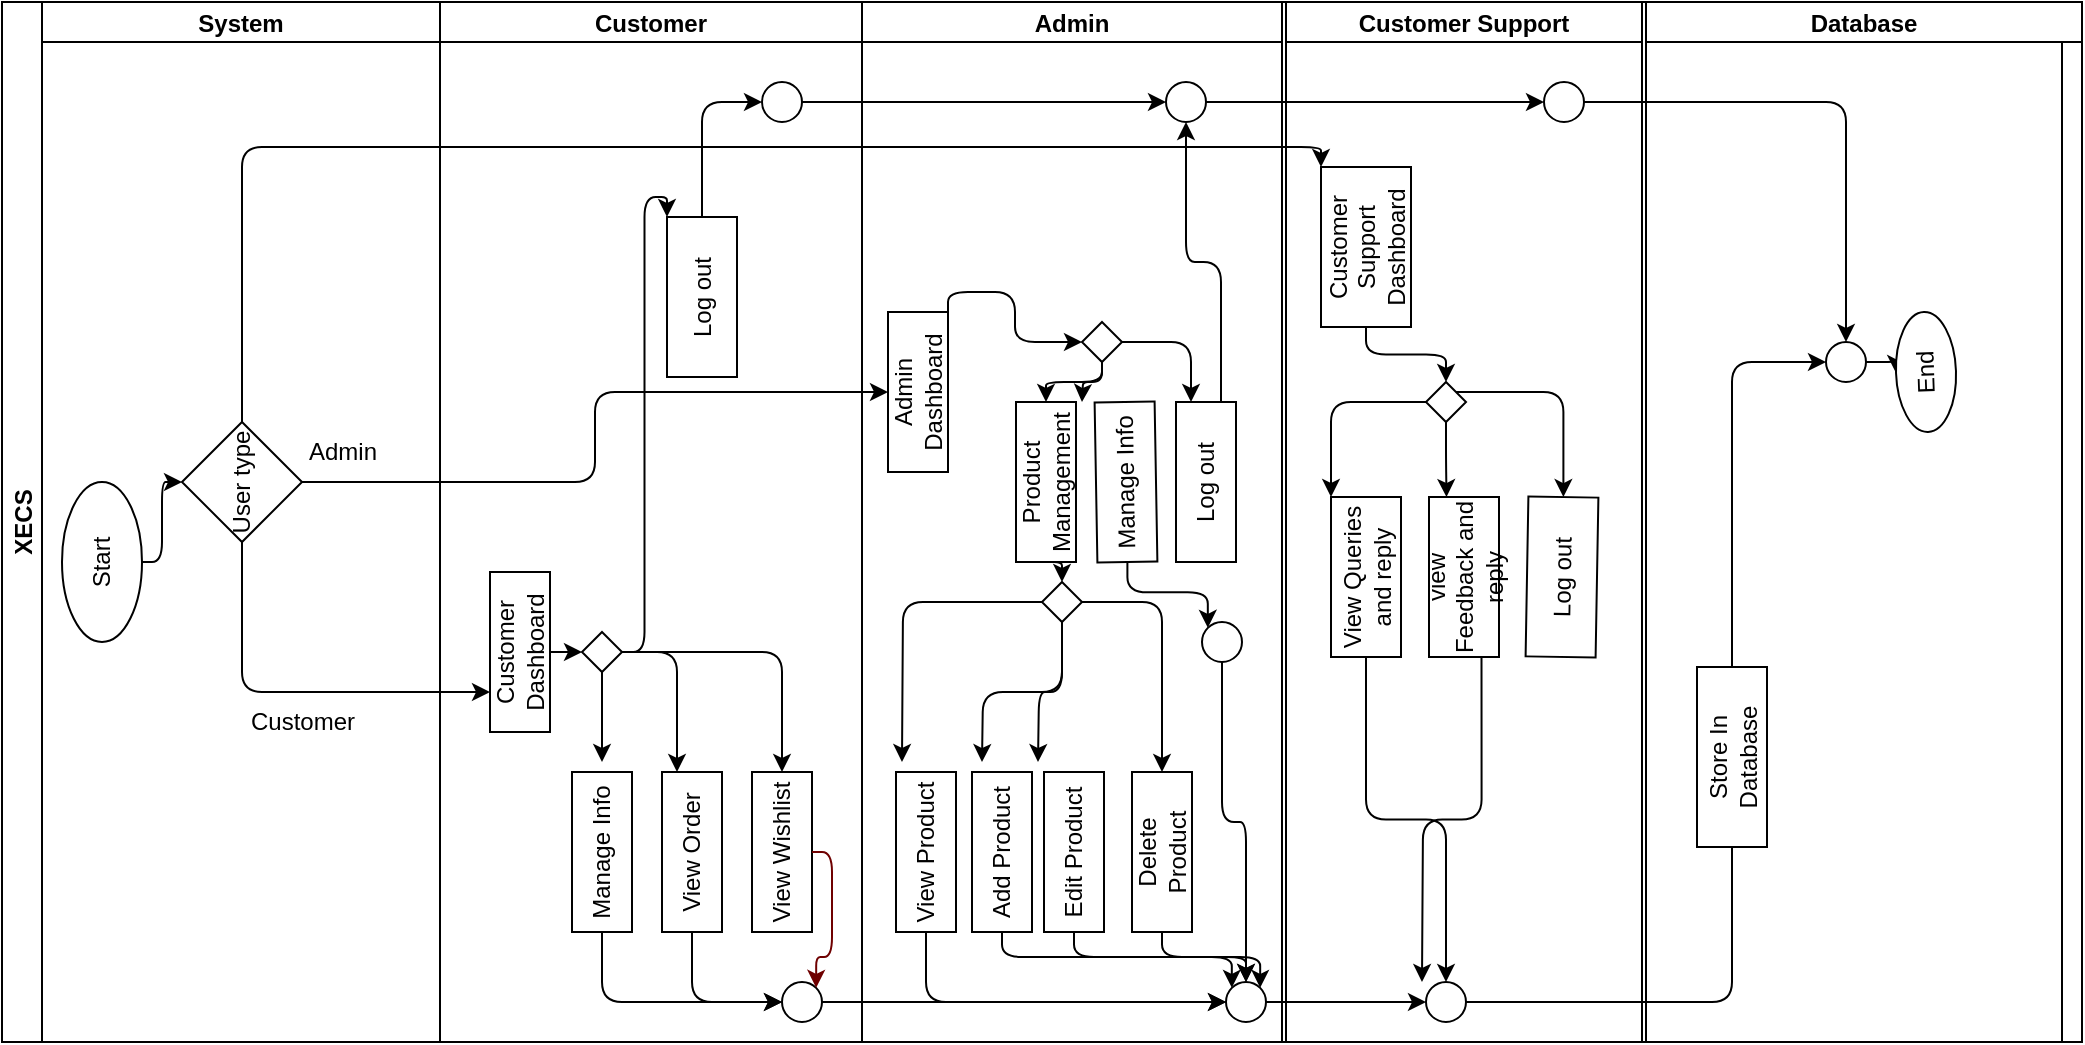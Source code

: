 <mxfile>
    <diagram id="C-kBC4iiiGsOG91yGyOT" name="Page-1">
        <mxGraphModel dx="868" dy="470" grid="1" gridSize="10" guides="1" tooltips="1" connect="1" arrows="1" fold="1" page="1" pageScale="1" pageWidth="850" pageHeight="1100" background="none" math="0" shadow="0">
            <root>
                <mxCell id="0"/>
                <mxCell id="1" parent="0"/>
                <mxCell id="46" style="edgeStyle=orthogonalEdgeStyle;html=1;exitX=0.5;exitY=1;exitDx=0;exitDy=0;" parent="1" source="8" edge="1">
                    <mxGeometry relative="1" as="geometry">
                        <mxPoint x="330" y="395" as="targetPoint"/>
                    </mxGeometry>
                </mxCell>
                <mxCell id="47" style="edgeStyle=orthogonalEdgeStyle;html=1;exitX=0.5;exitY=1;exitDx=0;exitDy=0;" parent="1" source="40" edge="1">
                    <mxGeometry relative="1" as="geometry">
                        <mxPoint x="340" y="450" as="targetPoint"/>
                    </mxGeometry>
                </mxCell>
                <mxCell id="2" value="XECS" style="swimlane;childLayout=stackLayout;resizeParent=1;resizeParentMax=0;startSize=20;horizontal=0;horizontalStack=1;container=0;" parent="1" vertex="1">
                    <mxGeometry x="40" y="70" width="1030" height="520" as="geometry"/>
                </mxCell>
                <mxCell id="3" value="System" style="swimlane;startSize=20;container=0;" parent="1" vertex="1">
                    <mxGeometry x="60" y="70" width="199" height="520" as="geometry"/>
                </mxCell>
                <mxCell id="7" value="User type" style="rhombus;whiteSpace=wrap;html=1;rotation=-90;container=0;" parent="3" vertex="1">
                    <mxGeometry x="70" y="210" width="60" height="60" as="geometry"/>
                </mxCell>
                <mxCell id="127" value="Admin" style="text;html=1;align=center;verticalAlign=middle;resizable=0;points=[];autosize=1;strokeColor=none;fillColor=none;" parent="3" vertex="1">
                    <mxGeometry x="120" y="210" width="60" height="30" as="geometry"/>
                </mxCell>
                <mxCell id="4" value="Customer" style="swimlane;startSize=20;container=0;" parent="1" vertex="1">
                    <mxGeometry x="259" y="70" width="211" height="520" as="geometry"/>
                </mxCell>
                <mxCell id="195" value="" style="ellipse;whiteSpace=wrap;html=1;aspect=fixed;" parent="4" vertex="1">
                    <mxGeometry x="171" y="490" width="20" height="20" as="geometry"/>
                </mxCell>
                <mxCell id="219" value="" style="ellipse;whiteSpace=wrap;html=1;aspect=fixed;" parent="4" vertex="1">
                    <mxGeometry x="161" y="40" width="20" height="20" as="geometry"/>
                </mxCell>
                <mxCell id="221" style="edgeStyle=orthogonalEdgeStyle;html=1;exitX=1;exitY=0.5;exitDx=0;exitDy=0;entryX=0;entryY=0.5;entryDx=0;entryDy=0;" parent="4" source="29" target="219" edge="1">
                    <mxGeometry relative="1" as="geometry"/>
                </mxCell>
                <mxCell id="29" value="Log out" style="rounded=0;whiteSpace=wrap;html=1;rotation=-90;container=0;" parent="4" vertex="1">
                    <mxGeometry x="91" y="130" width="80" height="35" as="geometry"/>
                </mxCell>
                <mxCell id="12" value="View Wishlist" style="rounded=0;whiteSpace=wrap;html=1;rotation=-90;container=0;" parent="4" vertex="1">
                    <mxGeometry x="131" y="410" width="80" height="30" as="geometry"/>
                </mxCell>
                <mxCell id="196" style="edgeStyle=orthogonalEdgeStyle;html=1;exitX=0.5;exitY=1;exitDx=0;exitDy=0;entryX=1;entryY=0;entryDx=0;entryDy=0;fillColor=#a20025;strokeColor=#6F0000;" parent="4" source="12" target="195" edge="1">
                    <mxGeometry relative="1" as="geometry"/>
                </mxCell>
                <mxCell id="5" value="Admin" style="swimlane;startSize=20;container=0;" parent="1" vertex="1">
                    <mxGeometry x="470" y="70" width="210" height="520" as="geometry"/>
                </mxCell>
                <mxCell id="94" style="edgeStyle=orthogonalEdgeStyle;html=1;exitX=0;exitY=0.5;exitDx=0;exitDy=0;entryX=0.5;entryY=0;entryDx=0;entryDy=0;" parent="5" source="17" target="88" edge="1">
                    <mxGeometry relative="1" as="geometry"/>
                </mxCell>
                <mxCell id="17" value="Product Management" style="rounded=0;whiteSpace=wrap;html=1;rotation=-90;container=0;" parent="5" vertex="1">
                    <mxGeometry x="52" y="225" width="80" height="30" as="geometry"/>
                </mxCell>
                <mxCell id="201" style="edgeStyle=orthogonalEdgeStyle;html=1;exitX=0;exitY=0.5;exitDx=0;exitDy=0;entryX=0;entryY=0.5;entryDx=0;entryDy=0;" parent="5" source="18" target="200" edge="1">
                    <mxGeometry relative="1" as="geometry"/>
                </mxCell>
                <mxCell id="18" value="View Product" style="rounded=0;whiteSpace=wrap;html=1;rotation=-90;container=0;" parent="5" vertex="1">
                    <mxGeometry x="-8" y="410" width="80" height="30" as="geometry"/>
                </mxCell>
                <mxCell id="202" style="edgeStyle=orthogonalEdgeStyle;html=1;exitX=0;exitY=0.5;exitDx=0;exitDy=0;entryX=0;entryY=0;entryDx=0;entryDy=0;" parent="5" source="21" target="200" edge="1">
                    <mxGeometry relative="1" as="geometry"/>
                </mxCell>
                <mxCell id="21" value="Add Product" style="rounded=0;whiteSpace=wrap;html=1;rotation=-90;container=0;" parent="5" vertex="1">
                    <mxGeometry x="30" y="410" width="80" height="30" as="geometry"/>
                </mxCell>
                <mxCell id="203" style="edgeStyle=orthogonalEdgeStyle;html=1;exitX=0;exitY=0.5;exitDx=0;exitDy=0;entryX=1;entryY=0;entryDx=0;entryDy=0;" parent="5" source="20" target="200" edge="1">
                    <mxGeometry relative="1" as="geometry"/>
                </mxCell>
                <mxCell id="20" value="Edit Product" style="rounded=0;whiteSpace=wrap;html=1;container=0;rotation=-90;" parent="5" vertex="1">
                    <mxGeometry x="66" y="410" width="80" height="30" as="geometry"/>
                </mxCell>
                <mxCell id="204" style="edgeStyle=orthogonalEdgeStyle;html=1;exitX=0;exitY=0.5;exitDx=0;exitDy=0;entryX=0.5;entryY=0;entryDx=0;entryDy=0;" parent="5" source="19" target="200" edge="1">
                    <mxGeometry relative="1" as="geometry"/>
                </mxCell>
                <mxCell id="19" value="Delete Product" style="rounded=0;whiteSpace=wrap;html=1;container=0;rotation=-90;" parent="5" vertex="1">
                    <mxGeometry x="110" y="410" width="80" height="30" as="geometry"/>
                </mxCell>
                <mxCell id="207" style="edgeStyle=orthogonalEdgeStyle;html=1;exitX=0;exitY=0.5;exitDx=0;exitDy=0;entryX=0;entryY=0;entryDx=0;entryDy=0;" parent="5" source="22" target="206" edge="1">
                    <mxGeometry relative="1" as="geometry"/>
                </mxCell>
                <mxCell id="22" value="Manage Info" style="rounded=0;whiteSpace=wrap;html=1;container=0;rotation=-91;" parent="5" vertex="1">
                    <mxGeometry x="92" y="225" width="80" height="30" as="geometry"/>
                </mxCell>
                <mxCell id="225" style="edgeStyle=orthogonalEdgeStyle;html=1;exitX=1;exitY=0.75;exitDx=0;exitDy=0;entryX=0.5;entryY=1;entryDx=0;entryDy=0;" parent="5" source="28" target="222" edge="1">
                    <mxGeometry relative="1" as="geometry"/>
                </mxCell>
                <mxCell id="28" value="Log out" style="rounded=0;whiteSpace=wrap;html=1;container=0;rotation=-90;" parent="5" vertex="1">
                    <mxGeometry x="132" y="225" width="80" height="30" as="geometry"/>
                </mxCell>
                <mxCell id="90" style="edgeStyle=orthogonalEdgeStyle;html=1;exitX=0.5;exitY=1;exitDx=0;exitDy=0;entryX=1;entryY=0.5;entryDx=0;entryDy=0;" parent="5" source="39" target="17" edge="1">
                    <mxGeometry relative="1" as="geometry"/>
                </mxCell>
                <mxCell id="92" style="edgeStyle=orthogonalEdgeStyle;html=1;exitX=1;exitY=0.5;exitDx=0;exitDy=0;entryX=1;entryY=0.25;entryDx=0;entryDy=0;" parent="5" source="39" target="28" edge="1">
                    <mxGeometry relative="1" as="geometry"/>
                </mxCell>
                <mxCell id="39" value="" style="rhombus;whiteSpace=wrap;html=1;container=0;" parent="5" vertex="1">
                    <mxGeometry x="110" y="160" width="20" height="20" as="geometry"/>
                </mxCell>
                <mxCell id="121" style="edgeStyle=orthogonalEdgeStyle;html=1;exitX=1;exitY=0.5;exitDx=0;exitDy=0;entryX=1;entryY=0.5;entryDx=0;entryDy=0;" parent="5" source="88" target="19" edge="1">
                    <mxGeometry relative="1" as="geometry"/>
                </mxCell>
                <mxCell id="88" value="" style="rhombus;whiteSpace=wrap;html=1;container=0;" parent="5" vertex="1">
                    <mxGeometry x="90" y="290" width="20" height="20" as="geometry"/>
                </mxCell>
                <mxCell id="6" value="Customer Support" style="swimlane;startSize=20;container=0;" parent="5" vertex="1">
                    <mxGeometry x="212" width="178" height="520" as="geometry"/>
                </mxCell>
                <mxCell id="10" value="Database" style="swimlane;startSize=20;container=0;" parent="6" vertex="1">
                    <mxGeometry x="180" width="218" height="520" as="geometry"/>
                </mxCell>
                <mxCell id="230" style="edgeStyle=orthogonalEdgeStyle;html=1;exitX=1;exitY=0.5;exitDx=0;exitDy=0;entryX=0.5;entryY=0;entryDx=0;entryDy=0;" parent="10" source="227" target="31" edge="1">
                    <mxGeometry relative="1" as="geometry"/>
                </mxCell>
                <mxCell id="227" value="" style="ellipse;whiteSpace=wrap;html=1;aspect=fixed;" parent="10" vertex="1">
                    <mxGeometry x="90" y="170" width="20" height="20" as="geometry"/>
                </mxCell>
                <mxCell id="31" value="End" style="ellipse;whiteSpace=wrap;html=1;rotation=-92;container=0;" parent="10" vertex="1">
                    <mxGeometry x="110" y="170" width="60" height="30" as="geometry"/>
                </mxCell>
                <mxCell id="153" style="edgeStyle=orthogonalEdgeStyle;html=1;exitX=0;exitY=0.5;exitDx=0;exitDy=0;entryX=0.5;entryY=0;entryDx=0;entryDy=0;" parent="6" source="132" target="87" edge="1">
                    <mxGeometry relative="1" as="geometry"/>
                </mxCell>
                <mxCell id="132" value="Customer Support Dashboard" style="rounded=0;whiteSpace=wrap;html=1;rotation=-90;container=0;" parent="6" vertex="1">
                    <mxGeometry y="100" width="80" height="45" as="geometry"/>
                </mxCell>
                <mxCell id="27" value="Log out" style="rounded=0;whiteSpace=wrap;html=1;container=0;rotation=-89;" parent="6" vertex="1">
                    <mxGeometry x="98" y="270" width="80" height="35" as="geometry"/>
                </mxCell>
                <mxCell id="212" style="edgeStyle=orthogonalEdgeStyle;html=1;exitX=0;exitY=0.5;exitDx=0;exitDy=0;entryX=0.5;entryY=0;entryDx=0;entryDy=0;" parent="6" source="24" target="211" edge="1">
                    <mxGeometry relative="1" as="geometry"/>
                </mxCell>
                <mxCell id="24" value="View Queries and reply" style="rounded=0;whiteSpace=wrap;html=1;container=0;rotation=-90;" parent="6" vertex="1">
                    <mxGeometry y="270" width="80" height="35" as="geometry"/>
                </mxCell>
                <mxCell id="26" value="view Feedback and reply" style="rounded=0;whiteSpace=wrap;html=1;container=0;rotation=-90;" parent="6" vertex="1">
                    <mxGeometry x="49" y="270" width="80" height="35" as="geometry"/>
                </mxCell>
                <mxCell id="193" style="edgeStyle=orthogonalEdgeStyle;html=1;exitX=0.5;exitY=1;exitDx=0;exitDy=0;entryX=1;entryY=0.25;entryDx=0;entryDy=0;" parent="6" source="87" target="26" edge="1">
                    <mxGeometry relative="1" as="geometry"/>
                </mxCell>
                <mxCell id="194" style="edgeStyle=orthogonalEdgeStyle;html=1;exitX=1;exitY=0;exitDx=0;exitDy=0;entryX=1;entryY=0.5;entryDx=0;entryDy=0;" parent="6" source="87" target="27" edge="1">
                    <mxGeometry relative="1" as="geometry"/>
                </mxCell>
                <mxCell id="87" value="" style="rhombus;whiteSpace=wrap;html=1;container=0;" parent="6" vertex="1">
                    <mxGeometry x="70" y="190" width="20" height="20" as="geometry"/>
                </mxCell>
                <mxCell id="211" value="" style="ellipse;whiteSpace=wrap;html=1;aspect=fixed;" parent="6" vertex="1">
                    <mxGeometry x="70" y="490" width="20" height="20" as="geometry"/>
                </mxCell>
                <mxCell id="228" style="edgeStyle=orthogonalEdgeStyle;html=1;exitX=1;exitY=0.5;exitDx=0;exitDy=0;entryX=0.5;entryY=0;entryDx=0;entryDy=0;" parent="6" source="223" target="227" edge="1">
                    <mxGeometry relative="1" as="geometry"/>
                </mxCell>
                <mxCell id="223" value="" style="ellipse;whiteSpace=wrap;html=1;aspect=fixed;" parent="6" vertex="1">
                    <mxGeometry x="129" y="40" width="20" height="20" as="geometry"/>
                </mxCell>
                <mxCell id="156" style="edgeStyle=orthogonalEdgeStyle;html=1;exitX=0;exitY=0.5;exitDx=0;exitDy=0;entryX=1;entryY=0;entryDx=0;entryDy=0;" parent="6" source="87" edge="1" target="24">
                    <mxGeometry relative="1" as="geometry">
                        <mxPoint x="8" y="250" as="targetPoint"/>
                    </mxGeometry>
                </mxCell>
                <mxCell id="215" style="edgeStyle=orthogonalEdgeStyle;html=1;exitX=1;exitY=0.5;exitDx=0;exitDy=0;entryX=0;entryY=0.5;entryDx=0;entryDy=0;" parent="5" source="200" target="211" edge="1">
                    <mxGeometry relative="1" as="geometry"/>
                </mxCell>
                <mxCell id="200" value="" style="ellipse;whiteSpace=wrap;html=1;aspect=fixed;" parent="5" vertex="1">
                    <mxGeometry x="182" y="490" width="20" height="20" as="geometry"/>
                </mxCell>
                <mxCell id="209" style="edgeStyle=orthogonalEdgeStyle;html=1;exitX=0.5;exitY=1;exitDx=0;exitDy=0;entryX=0.5;entryY=0;entryDx=0;entryDy=0;" parent="5" source="206" target="200" edge="1">
                    <mxGeometry relative="1" as="geometry"/>
                </mxCell>
                <mxCell id="206" value="" style="ellipse;whiteSpace=wrap;html=1;aspect=fixed;" parent="5" vertex="1">
                    <mxGeometry x="170" y="310" width="20" height="20" as="geometry"/>
                </mxCell>
                <mxCell id="226" style="edgeStyle=orthogonalEdgeStyle;html=1;exitX=1;exitY=0.5;exitDx=0;exitDy=0;entryX=0;entryY=0.5;entryDx=0;entryDy=0;" parent="5" source="222" target="223" edge="1">
                    <mxGeometry relative="1" as="geometry"/>
                </mxCell>
                <mxCell id="222" value="" style="ellipse;whiteSpace=wrap;html=1;aspect=fixed;" parent="5" vertex="1">
                    <mxGeometry x="152" y="40" width="20" height="20" as="geometry"/>
                </mxCell>
                <mxCell id="125" style="edgeStyle=orthogonalEdgeStyle;html=1;exitX=0.5;exitY=1;exitDx=0;exitDy=0;" parent="1" source="30" target="7" edge="1">
                    <mxGeometry relative="1" as="geometry"/>
                </mxCell>
                <mxCell id="30" value="Start" style="ellipse;whiteSpace=wrap;html=1;rotation=-90;container=0;" parent="1" vertex="1">
                    <mxGeometry x="50" y="330" width="80" height="40" as="geometry"/>
                </mxCell>
                <mxCell id="122" style="edgeStyle=orthogonalEdgeStyle;html=1;exitX=0;exitY=0.5;exitDx=0;exitDy=0;entryX=0.25;entryY=0;entryDx=0;entryDy=0;" parent="1" source="7" target="8" edge="1">
                    <mxGeometry relative="1" as="geometry"/>
                </mxCell>
                <mxCell id="8" value="Customer Dashboard" style="rounded=0;whiteSpace=wrap;html=1;rotation=-90;container=0;" parent="1" vertex="1">
                    <mxGeometry x="259" y="380" width="80" height="30" as="geometry"/>
                </mxCell>
                <mxCell id="197" style="edgeStyle=orthogonalEdgeStyle;html=1;exitX=0;exitY=0.5;exitDx=0;exitDy=0;entryX=0;entryY=0.5;entryDx=0;entryDy=0;" parent="1" source="11" target="195" edge="1">
                    <mxGeometry relative="1" as="geometry"/>
                </mxCell>
                <mxCell id="11" value="Manage Info" style="rounded=0;whiteSpace=wrap;html=1;rotation=-90;container=0;" parent="1" vertex="1">
                    <mxGeometry x="300" y="480" width="80" height="30" as="geometry"/>
                </mxCell>
                <mxCell id="198" style="edgeStyle=orthogonalEdgeStyle;html=1;exitX=0;exitY=0.5;exitDx=0;exitDy=0;entryX=0;entryY=0.5;entryDx=0;entryDy=0;" parent="1" source="13" target="195" edge="1">
                    <mxGeometry relative="1" as="geometry"/>
                </mxCell>
                <mxCell id="13" value="View Order" style="rounded=0;whiteSpace=wrap;html=1;rotation=-90;container=0;" parent="1" vertex="1">
                    <mxGeometry x="345" y="480" width="80" height="30" as="geometry"/>
                </mxCell>
                <mxCell id="48" style="edgeStyle=orthogonalEdgeStyle;html=1;exitX=1;exitY=0.5;exitDx=0;exitDy=0;entryX=1;entryY=0.25;entryDx=0;entryDy=0;" parent="1" source="40" target="13" edge="1">
                    <mxGeometry relative="1" as="geometry"/>
                </mxCell>
                <mxCell id="49" style="edgeStyle=orthogonalEdgeStyle;html=1;exitX=1;exitY=0.5;exitDx=0;exitDy=0;entryX=1;entryY=0;entryDx=0;entryDy=0;" parent="1" source="40" target="29" edge="1">
                    <mxGeometry relative="1" as="geometry"/>
                </mxCell>
                <mxCell id="220" style="edgeStyle=orthogonalEdgeStyle;html=1;exitX=1;exitY=0.5;exitDx=0;exitDy=0;entryX=1;entryY=0.5;entryDx=0;entryDy=0;" parent="1" source="40" target="12" edge="1">
                    <mxGeometry relative="1" as="geometry"/>
                </mxCell>
                <mxCell id="40" value="" style="rhombus;whiteSpace=wrap;html=1;container=0;" parent="1" vertex="1">
                    <mxGeometry x="330" y="385" width="20" height="20" as="geometry"/>
                </mxCell>
                <mxCell id="89" style="edgeStyle=orthogonalEdgeStyle;html=1;exitX=1;exitY=1;exitDx=0;exitDy=0;entryX=0;entryY=0.5;entryDx=0;entryDy=0;" parent="1" source="9" target="39" edge="1">
                    <mxGeometry relative="1" as="geometry"/>
                </mxCell>
                <mxCell id="9" value="Admin Dashboard" style="rounded=0;whiteSpace=wrap;html=1;rotation=-90;container=0;" parent="1" vertex="1">
                    <mxGeometry x="458" y="250" width="80" height="30" as="geometry"/>
                </mxCell>
                <mxCell id="91" style="edgeStyle=orthogonalEdgeStyle;html=1;exitX=0.5;exitY=1;exitDx=0;exitDy=0;" parent="1" source="39" edge="1">
                    <mxGeometry relative="1" as="geometry">
                        <mxPoint x="580" y="270" as="targetPoint"/>
                    </mxGeometry>
                </mxCell>
                <mxCell id="118" style="edgeStyle=orthogonalEdgeStyle;html=1;exitX=0;exitY=0.5;exitDx=0;exitDy=0;" parent="1" source="88" edge="1">
                    <mxGeometry relative="1" as="geometry">
                        <mxPoint x="490" y="450" as="targetPoint"/>
                    </mxGeometry>
                </mxCell>
                <mxCell id="119" style="edgeStyle=orthogonalEdgeStyle;html=1;exitX=0.5;exitY=1;exitDx=0;exitDy=0;" parent="1" source="88" edge="1">
                    <mxGeometry relative="1" as="geometry">
                        <mxPoint x="530" y="450" as="targetPoint"/>
                    </mxGeometry>
                </mxCell>
                <mxCell id="120" style="edgeStyle=orthogonalEdgeStyle;html=1;exitX=0.5;exitY=1;exitDx=0;exitDy=0;" parent="1" source="88" edge="1">
                    <mxGeometry relative="1" as="geometry">
                        <mxPoint x="558" y="450" as="targetPoint"/>
                    </mxGeometry>
                </mxCell>
                <mxCell id="123" value="Customer" style="text;html=1;align=center;verticalAlign=middle;resizable=0;points=[];autosize=1;strokeColor=none;fillColor=none;" parent="1" vertex="1">
                    <mxGeometry x="150" y="415" width="80" height="30" as="geometry"/>
                </mxCell>
                <mxCell id="126" style="edgeStyle=orthogonalEdgeStyle;html=1;exitX=0.5;exitY=1;exitDx=0;exitDy=0;" parent="1" source="7" target="9" edge="1">
                    <mxGeometry relative="1" as="geometry"/>
                </mxCell>
                <mxCell id="133" style="edgeStyle=orthogonalEdgeStyle;html=1;exitX=1;exitY=0.5;exitDx=0;exitDy=0;entryX=1;entryY=0;entryDx=0;entryDy=0;" parent="1" source="7" target="132" edge="1">
                    <mxGeometry relative="1" as="geometry"/>
                </mxCell>
                <mxCell id="210" style="edgeStyle=orthogonalEdgeStyle;html=1;exitX=1;exitY=0.5;exitDx=0;exitDy=0;entryX=0;entryY=0.5;entryDx=0;entryDy=0;" parent="1" source="195" target="200" edge="1">
                    <mxGeometry relative="1" as="geometry"/>
                </mxCell>
                <mxCell id="213" style="edgeStyle=orthogonalEdgeStyle;html=1;exitX=0;exitY=0.75;exitDx=0;exitDy=0;" parent="1" source="26" edge="1">
                    <mxGeometry relative="1" as="geometry">
                        <mxPoint x="750" y="560" as="targetPoint"/>
                    </mxGeometry>
                </mxCell>
                <mxCell id="216" style="edgeStyle=orthogonalEdgeStyle;html=1;exitX=1;exitY=0.5;exitDx=0;exitDy=0;startArrow=none;" parent="1" source="217" edge="1">
                    <mxGeometry relative="1" as="geometry">
                        <mxPoint x="910" y="420" as="targetPoint"/>
                    </mxGeometry>
                </mxCell>
                <mxCell id="229" style="edgeStyle=orthogonalEdgeStyle;html=1;exitX=1;exitY=0.5;exitDx=0;exitDy=0;entryX=0;entryY=0.5;entryDx=0;entryDy=0;" parent="1" source="217" target="227" edge="1">
                    <mxGeometry relative="1" as="geometry"/>
                </mxCell>
                <mxCell id="217" value="Store In Database" style="rounded=0;whiteSpace=wrap;html=1;rotation=-90;" parent="1" vertex="1">
                    <mxGeometry x="860" y="430" width="90" height="35" as="geometry"/>
                </mxCell>
                <mxCell id="218" value="" style="edgeStyle=orthogonalEdgeStyle;html=1;exitX=1;exitY=0.5;exitDx=0;exitDy=0;endArrow=none;" parent="1" source="211" target="217" edge="1">
                    <mxGeometry relative="1" as="geometry">
                        <mxPoint x="910" y="420" as="targetPoint"/>
                        <mxPoint x="760" y="570" as="sourcePoint"/>
                    </mxGeometry>
                </mxCell>
                <mxCell id="224" style="edgeStyle=orthogonalEdgeStyle;html=1;exitX=1;exitY=0.5;exitDx=0;exitDy=0;entryX=0;entryY=0.5;entryDx=0;entryDy=0;" parent="1" source="219" target="222" edge="1">
                    <mxGeometry relative="1" as="geometry"/>
                </mxCell>
            </root>
        </mxGraphModel>
    </diagram>
</mxfile>